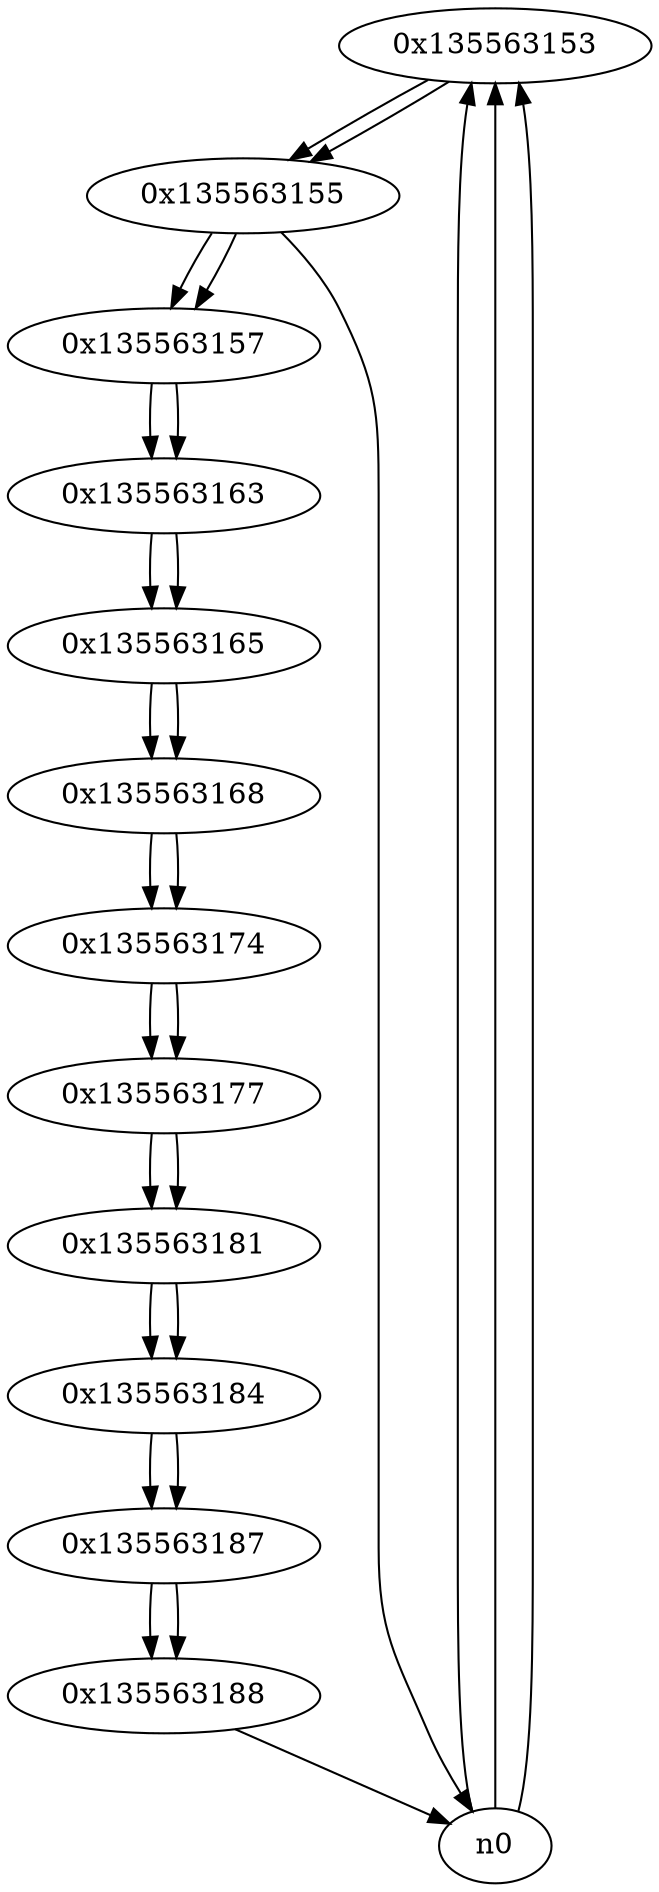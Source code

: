 digraph G{
/* nodes */
  n1 [label="0x135563153"]
  n2 [label="0x135563155"]
  n3 [label="0x135563157"]
  n4 [label="0x135563163"]
  n5 [label="0x135563165"]
  n6 [label="0x135563168"]
  n7 [label="0x135563174"]
  n8 [label="0x135563177"]
  n9 [label="0x135563181"]
  n10 [label="0x135563184"]
  n11 [label="0x135563187"]
  n12 [label="0x135563188"]
/* edges */
n1 -> n2;
n0 -> n1;
n0 -> n1;
n0 -> n1;
n2 -> n0;
n2 -> n3;
n1 -> n2;
n3 -> n4;
n2 -> n3;
n4 -> n5;
n3 -> n4;
n5 -> n6;
n4 -> n5;
n6 -> n7;
n5 -> n6;
n7 -> n8;
n6 -> n7;
n8 -> n9;
n7 -> n8;
n9 -> n10;
n8 -> n9;
n10 -> n11;
n9 -> n10;
n11 -> n12;
n10 -> n11;
n12 -> n0;
n11 -> n12;
}
